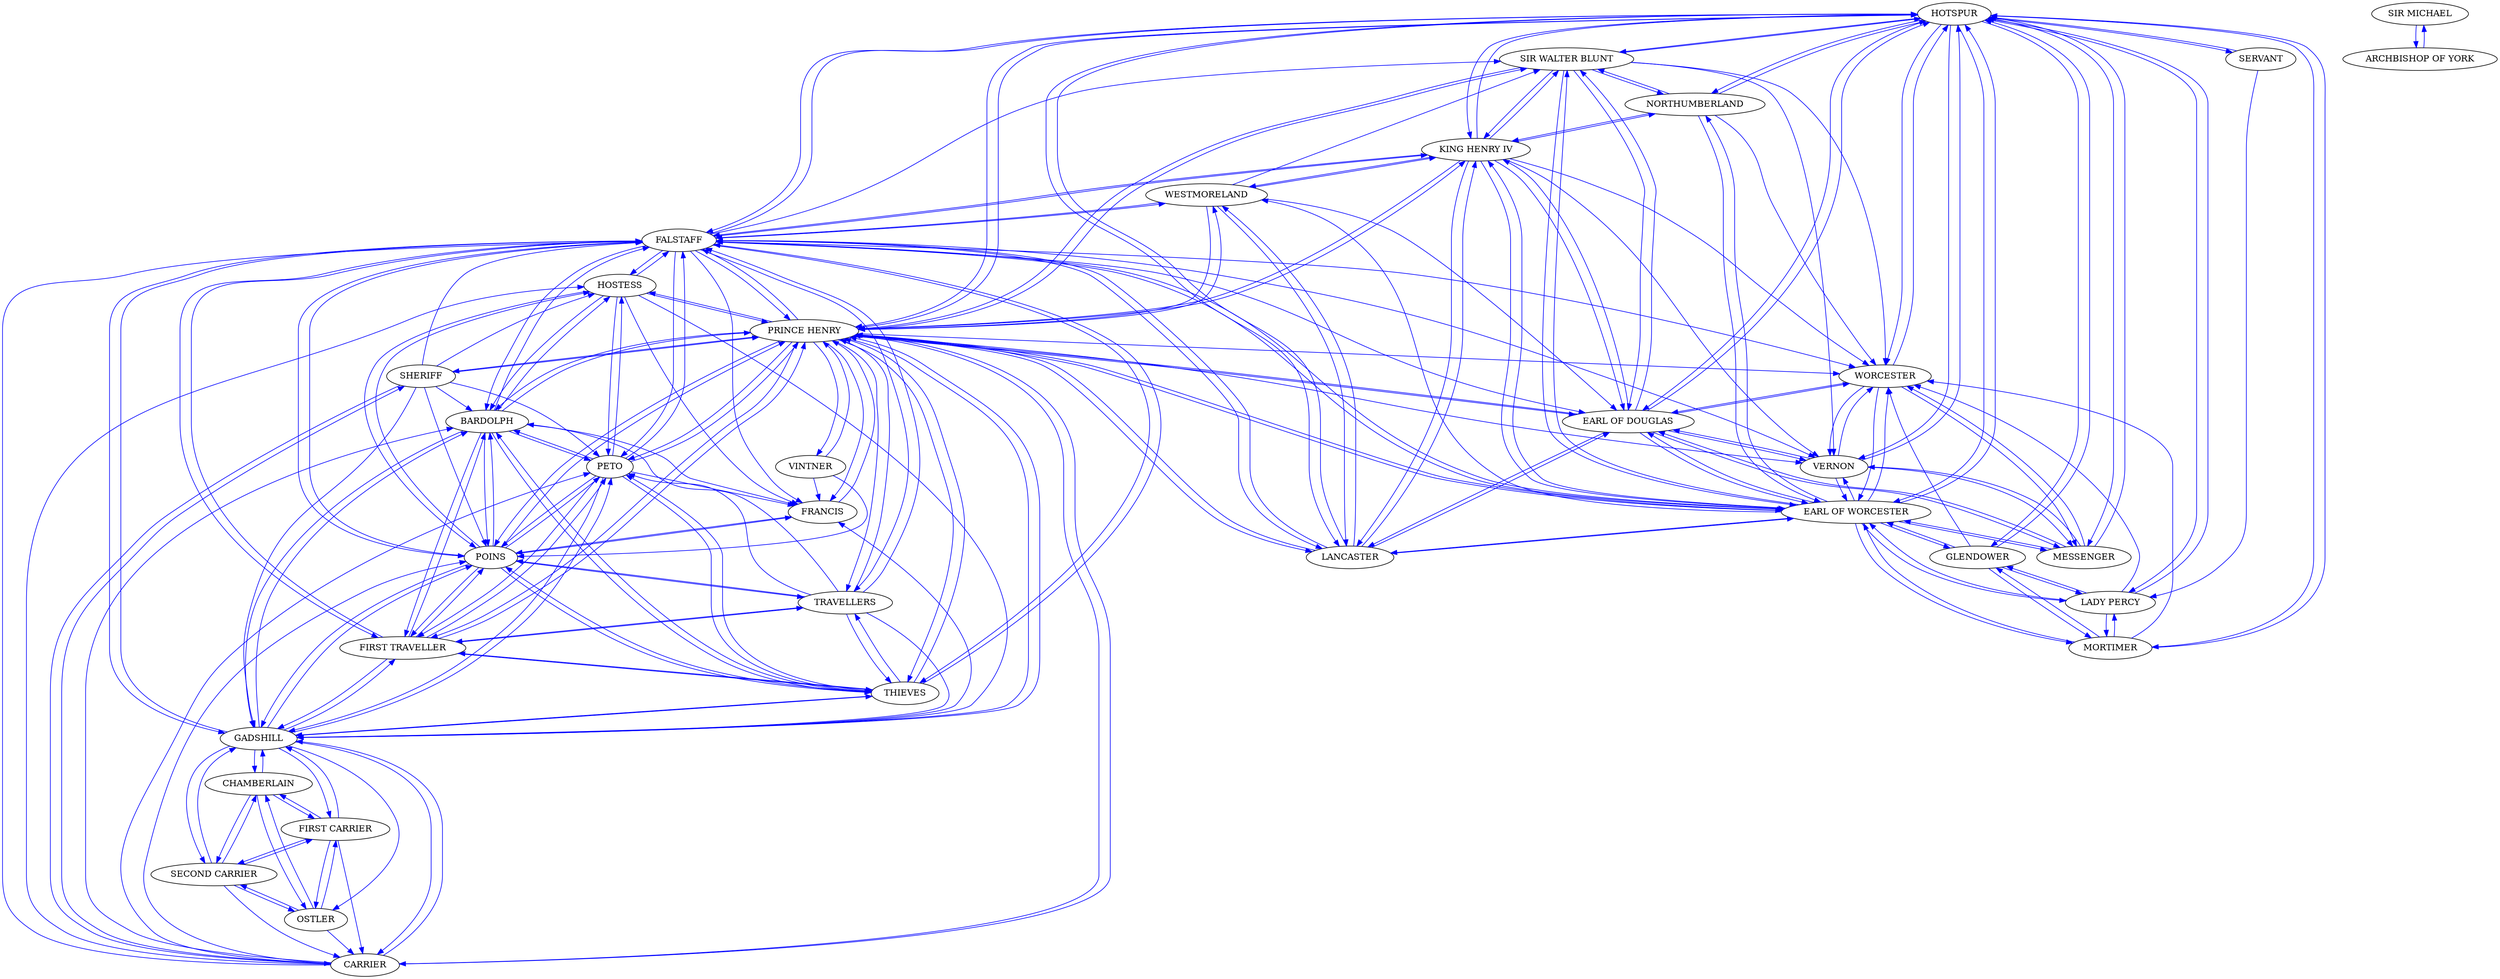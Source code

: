 strict digraph  {
	HOTSPUR -> "SIR WALTER BLUNT"	 [color=blue,
		weight=247];
	HOTSPUR -> WORCESTER	 [color=blue,
		weight=293];
	HOTSPUR -> MORTIMER	 [color=blue,
		weight=104];
	HOTSPUR -> SERVANT	 [color=blue,
		weight=6];
	HOTSPUR -> LANCASTER	 [color=blue,
		weight=16];
	HOTSPUR -> "PRINCE HENRY"	 [color=blue,
		weight=16];
	HOTSPUR -> MESSENGER	 [color=blue,
		weight=87];
	HOTSPUR -> "EARL OF WORCESTER"	 [color=blue,
		weight=465];
	HOTSPUR -> VERNON	 [color=blue,
		weight=138];
	HOTSPUR -> "KING HENRY IV"	 [color=blue,
		weight=62];
	HOTSPUR -> "LADY PERCY"	 [color=blue,
		weight=140];
	HOTSPUR -> GLENDOWER	 [color=blue,
		weight=104];
	HOTSPUR -> "EARL OF DOUGLAS"	 [color=blue,
		weight=214];
	HOTSPUR -> NORTHUMBERLAND	 [color=blue,
		weight=172];
	HOTSPUR -> FALSTAFF	 [color=blue,
		weight=10];
	GADSHILL -> THIEVES	 [color=blue,
		weight=3];
	GADSHILL -> "FIRST TRAVELLER"	 [color=blue,
		weight=3];
	GADSHILL -> "SECOND CARRIER"	 [color=blue,
		weight=38];
	GADSHILL -> OSTLER	 [color=blue,
		weight=38];
	GADSHILL -> "PRINCE HENRY"	 [color=blue,
		weight=6];
	GADSHILL -> CARRIER	 [color=blue,
		weight=5];
	GADSHILL -> POINS	 [color=blue,
		weight=6];
	GADSHILL -> "FIRST CARRIER"	 [color=blue,
		weight=38];
	GADSHILL -> FRANCIS	 [color=blue,
		weight=3];
	GADSHILL -> CHAMBERLAIN	 [color=blue,
		weight=38];
	GADSHILL -> PETO	 [color=blue,
		weight=6];
	GADSHILL -> BARDOLPH	 [color=blue,
		weight=6];
	GADSHILL -> FALSTAFF	 [color=blue,
		weight=6];
	VINTNER -> "PRINCE HENRY"	 [color=blue,
		weight=4];
	VINTNER -> POINS	 [color=blue,
		weight=4];
	VINTNER -> FRANCIS	 [color=blue,
		weight=4];
	THIEVES -> GADSHILL	 [color=blue,
		weight=1];
	THIEVES -> "FIRST TRAVELLER"	 [color=blue,
		weight=1];
	THIEVES -> "PRINCE HENRY"	 [color=blue,
		weight=1];
	THIEVES -> POINS	 [color=blue,
		weight=1];
	THIEVES -> TRAVELLERS	 [color=blue,
		weight=1];
	THIEVES -> PETO	 [color=blue,
		weight=1];
	THIEVES -> BARDOLPH	 [color=blue,
		weight=1];
	THIEVES -> FALSTAFF	 [color=blue,
		weight=1];
	"FIRST TRAVELLER" -> GADSHILL	 [color=blue,
		weight=2];
	"FIRST TRAVELLER" -> THIEVES	 [color=blue,
		weight=2];
	"FIRST TRAVELLER" -> "PRINCE HENRY"	 [color=blue,
		weight=2];
	"FIRST TRAVELLER" -> POINS	 [color=blue,
		weight=2];
	"FIRST TRAVELLER" -> TRAVELLERS	 [color=blue,
		weight=2];
	"FIRST TRAVELLER" -> PETO	 [color=blue,
		weight=2];
	"FIRST TRAVELLER" -> BARDOLPH	 [color=blue,
		weight=2];
	"FIRST TRAVELLER" -> FALSTAFF	 [color=blue,
		weight=2];
	"SIR MICHAEL" -> "ARCHBISHOP OF YORK"	 [color=blue,
		weight=8];
	"SIR WALTER BLUNT" -> HOTSPUR	 [color=blue,
		weight=34];
	"SIR WALTER BLUNT" -> WORCESTER	 [color=blue,
		weight=20];
	"SIR WALTER BLUNT" -> "PRINCE HENRY"	 [color=blue,
		weight=7];
	"SIR WALTER BLUNT" -> "EARL OF WORCESTER"	 [color=blue,
		weight=27];
	"SIR WALTER BLUNT" -> VERNON	 [color=blue,
		weight=20];
	"SIR WALTER BLUNT" -> "KING HENRY IV"	 [color=blue,
		weight=14];
	"SIR WALTER BLUNT" -> "EARL OF DOUGLAS"	 [color=blue,
		weight=27];
	"SIR WALTER BLUNT" -> NORTHUMBERLAND	 [color=blue,
		weight=7];
	WORCESTER -> HOTSPUR	 [color=blue,
		weight=1];
	WORCESTER -> MESSENGER	 [color=blue,
		weight=1];
	WORCESTER -> "EARL OF WORCESTER"	 [color=blue,
		weight=1];
	WORCESTER -> VERNON	 [color=blue,
		weight=1];
	WORCESTER -> "EARL OF DOUGLAS"	 [color=blue,
		weight=1];
	MORTIMER -> HOTSPUR	 [color=blue,
		weight=59];
	MORTIMER -> WORCESTER	 [color=blue,
		weight=60];
	MORTIMER -> "EARL OF WORCESTER"	 [color=blue,
		weight=60];
	MORTIMER -> "LADY PERCY"	 [color=blue,
		weight=60];
	MORTIMER -> GLENDOWER	 [color=blue,
		weight=60];
	SERVANT -> HOTSPUR	 [color=blue,
		weight=3];
	SERVANT -> "LADY PERCY"	 [color=blue,
		weight=3];
	"SECOND CARRIER" -> GADSHILL	 [color=blue,
		weight=6];
	"SECOND CARRIER" -> OSTLER	 [color=blue,
		weight=16];
	"SECOND CARRIER" -> CARRIER	 [color=blue,
		weight=16];
	"SECOND CARRIER" -> "FIRST CARRIER"	 [color=blue,
		weight=16];
	"SECOND CARRIER" -> CHAMBERLAIN	 [color=blue,
		weight=16];
	LANCASTER -> HOTSPUR	 [color=blue,
		weight=3];
	LANCASTER -> "PRINCE HENRY"	 [color=blue,
		weight=8];
	LANCASTER -> WESTMORELAND	 [color=blue,
		weight=5];
	LANCASTER -> "EARL OF WORCESTER"	 [color=blue,
		weight=2];
	LANCASTER -> "KING HENRY IV"	 [color=blue,
		weight=5];
	LANCASTER -> "EARL OF DOUGLAS"	 [color=blue,
		weight=6];
	LANCASTER -> FALSTAFF	 [color=blue,
		weight=3];
	OSTLER -> "SECOND CARRIER"	 [color=blue,
		weight=1];
	OSTLER -> CARRIER	 [color=blue,
		weight=1];
	OSTLER -> "FIRST CARRIER"	 [color=blue,
		weight=1];
	OSTLER -> CHAMBERLAIN	 [color=blue,
		weight=1];
	"PRINCE HENRY" -> HOTSPUR	 [color=blue,
		weight=51];
	"PRINCE HENRY" -> GADSHILL	 [color=blue,
		weight=161];
	"PRINCE HENRY" -> VINTNER	 [color=blue,
		weight=1];
	"PRINCE HENRY" -> THIEVES	 [color=blue,
		weight=27];
	"PRINCE HENRY" -> "FIRST TRAVELLER"	 [color=blue,
		weight=27];
	"PRINCE HENRY" -> "SIR WALTER BLUNT"	 [color=blue,
		weight=82];
	"PRINCE HENRY" -> WORCESTER	 [color=blue,
		weight=19];
	"PRINCE HENRY" -> LANCASTER	 [color=blue,
		weight=123];
	"PRINCE HENRY" -> WESTMORELAND	 [color=blue,
		weight=59];
	"PRINCE HENRY" -> SHERIFF	 [color=blue,
		weight=12];
	"PRINCE HENRY" -> CARRIER	 [color=blue,
		weight=12];
	"PRINCE HENRY" -> POINS	 [color=blue,
		weight=265];
	"PRINCE HENRY" -> TRAVELLERS	 [color=blue,
		weight=12];
	"PRINCE HENRY" -> "EARL OF WORCESTER"	 [color=blue,
		weight=44];
	"PRINCE HENRY" -> FRANCIS	 [color=blue,
		weight=152];
	"PRINCE HENRY" -> VERNON	 [color=blue,
		weight=19];
	"PRINCE HENRY" -> "KING HENRY IV"	 [color=blue,
		weight=116];
	"PRINCE HENRY" -> PETO	 [color=blue,
		weight=194];
	"PRINCE HENRY" -> "EARL OF DOUGLAS"	 [color=blue,
		weight=88];
	"PRINCE HENRY" -> HOSTESS	 [color=blue,
		weight=121];
	"PRINCE HENRY" -> BARDOLPH	 [color=blue,
		weight=192];
	"PRINCE HENRY" -> FALSTAFF	 [color=blue,
		weight=344];
	WESTMORELAND -> "SIR WALTER BLUNT"	 [color=blue,
		weight=33];
	WESTMORELAND -> LANCASTER	 [color=blue,
		weight=34];
	WESTMORELAND -> "PRINCE HENRY"	 [color=blue,
		weight=8];
	WESTMORELAND -> "KING HENRY IV"	 [color=blue,
		weight=34];
	WESTMORELAND -> "EARL OF DOUGLAS"	 [color=blue,
		weight=1];
	WESTMORELAND -> FALSTAFF	 [color=blue,
		weight=7];
	SHERIFF -> GADSHILL	 [color=blue,
		weight=8];
	SHERIFF -> "PRINCE HENRY"	 [color=blue,
		weight=8];
	SHERIFF -> CARRIER	 [color=blue,
		weight=8];
	SHERIFF -> POINS	 [color=blue,
		weight=8];
	SHERIFF -> PETO	 [color=blue,
		weight=8];
	SHERIFF -> HOSTESS	 [color=blue,
		weight=8];
	SHERIFF -> BARDOLPH	 [color=blue,
		weight=8];
	SHERIFF -> FALSTAFF	 [color=blue,
		weight=8];
	CARRIER -> GADSHILL	 [color=blue,
		weight=1];
	CARRIER -> "PRINCE HENRY"	 [color=blue,
		weight=1];
	CARRIER -> SHERIFF	 [color=blue,
		weight=1];
	CARRIER -> POINS	 [color=blue,
		weight=1];
	CARRIER -> PETO	 [color=blue,
		weight=1];
	CARRIER -> HOSTESS	 [color=blue,
		weight=1];
	CARRIER -> BARDOLPH	 [color=blue,
		weight=1];
	CARRIER -> FALSTAFF	 [color=blue,
		weight=1];
	POINS -> GADSHILL	 [color=blue,
		weight=19];
	POINS -> THIEVES	 [color=blue,
		weight=11];
	POINS -> "FIRST TRAVELLER"	 [color=blue,
		weight=11];
	POINS -> "PRINCE HENRY"	 [color=blue,
		weight=79];
	POINS -> TRAVELLERS	 [color=blue,
		weight=3];
	POINS -> FRANCIS	 [color=blue,
		weight=19];
	POINS -> PETO	 [color=blue,
		weight=19];
	POINS -> HOSTESS	 [color=blue,
		weight=1];
	POINS -> BARDOLPH	 [color=blue,
		weight=19];
	POINS -> FALSTAFF	 [color=blue,
		weight=39];
	"FIRST CARRIER" -> GADSHILL	 [color=blue,
		weight=2];
	"FIRST CARRIER" -> "SECOND CARRIER"	 [color=blue,
		weight=20];
	"FIRST CARRIER" -> OSTLER	 [color=blue,
		weight=20];
	"FIRST CARRIER" -> CARRIER	 [color=blue,
		weight=20];
	"FIRST CARRIER" -> CHAMBERLAIN	 [color=blue,
		weight=20];
	MESSENGER -> HOTSPUR	 [color=blue,
		weight=8];
	MESSENGER -> WORCESTER	 [color=blue,
		weight=8];
	MESSENGER -> "EARL OF WORCESTER"	 [color=blue,
		weight=8];
	MESSENGER -> VERNON	 [color=blue,
		weight=2];
	MESSENGER -> "EARL OF DOUGLAS"	 [color=blue,
		weight=8];
	TRAVELLERS -> GADSHILL	 [color=blue,
		weight=2];
	TRAVELLERS -> THIEVES	 [color=blue,
		weight=2];
	TRAVELLERS -> "FIRST TRAVELLER"	 [color=blue,
		weight=2];
	TRAVELLERS -> "PRINCE HENRY"	 [color=blue,
		weight=2];
	TRAVELLERS -> POINS	 [color=blue,
		weight=2];
	TRAVELLERS -> PETO	 [color=blue,
		weight=2];
	TRAVELLERS -> BARDOLPH	 [color=blue,
		weight=2];
	TRAVELLERS -> FALSTAFF	 [color=blue,
		weight=2];
	"EARL OF WORCESTER" -> HOTSPUR	 [color=blue,
		weight=113];
	"EARL OF WORCESTER" -> "SIR WALTER BLUNT"	 [color=blue,
		weight=110];
	"EARL OF WORCESTER" -> WORCESTER	 [color=blue,
		weight=129];
	"EARL OF WORCESTER" -> MORTIMER	 [color=blue,
		weight=16];
	"EARL OF WORCESTER" -> LANCASTER	 [color=blue,
		weight=50];
	"EARL OF WORCESTER" -> "PRINCE HENRY"	 [color=blue,
		weight=50];
	"EARL OF WORCESTER" -> WESTMORELAND	 [color=blue,
		weight=50];
	"EARL OF WORCESTER" -> MESSENGER	 [color=blue,
		weight=21];
	"EARL OF WORCESTER" -> VERNON	 [color=blue,
		weight=88];
	"EARL OF WORCESTER" -> "KING HENRY IV"	 [color=blue,
		weight=54];
	"EARL OF WORCESTER" -> "LADY PERCY"	 [color=blue,
		weight=16];
	"EARL OF WORCESTER" -> GLENDOWER	 [color=blue,
		weight=16];
	"EARL OF WORCESTER" -> "EARL OF DOUGLAS"	 [color=blue,
		weight=59];
	"EARL OF WORCESTER" -> NORTHUMBERLAND	 [color=blue,
		weight=63];
	"EARL OF WORCESTER" -> FALSTAFF	 [color=blue,
		weight=47];
	FRANCIS -> "PRINCE HENRY"	 [color=blue,
		weight=15];
	FRANCIS -> POINS	 [color=blue,
		weight=15];
	VERNON -> HOTSPUR	 [color=blue,
		weight=63];
	VERNON -> WORCESTER	 [color=blue,
		weight=66];
	VERNON -> MESSENGER	 [color=blue,
		weight=25];
	VERNON -> "EARL OF WORCESTER"	 [color=blue,
		weight=66];
	VERNON -> "EARL OF DOUGLAS"	 [color=blue,
		weight=66];
	"KING HENRY IV" -> HOTSPUR	 [color=blue,
		weight=45];
	"KING HENRY IV" -> "SIR WALTER BLUNT"	 [color=blue,
		weight=297];
	"KING HENRY IV" -> WORCESTER	 [color=blue,
		weight=67];
	"KING HENRY IV" -> LANCASTER	 [color=blue,
		weight=166];
	"KING HENRY IV" -> "PRINCE HENRY"	 [color=blue,
		weight=221];
	"KING HENRY IV" -> WESTMORELAND	 [color=blue,
		weight=152];
	"KING HENRY IV" -> "EARL OF WORCESTER"	 [color=blue,
		weight=117];
	"KING HENRY IV" -> VERNON	 [color=blue,
		weight=51];
	"KING HENRY IV" -> "EARL OF DOUGLAS"	 [color=blue,
		weight=19];
	"KING HENRY IV" -> NORTHUMBERLAND	 [color=blue,
		weight=45];
	"KING HENRY IV" -> FALSTAFF	 [color=blue,
		weight=47];
	CHAMBERLAIN -> GADSHILL	 [color=blue,
		weight=17];
	CHAMBERLAIN -> "SECOND CARRIER"	 [color=blue,
		weight=17];
	CHAMBERLAIN -> OSTLER	 [color=blue,
		weight=17];
	CHAMBERLAIN -> "FIRST CARRIER"	 [color=blue,
		weight=17];
	"LADY PERCY" -> HOTSPUR	 [color=blue,
		weight=57];
	"LADY PERCY" -> WORCESTER	 [color=blue,
		weight=10];
	"LADY PERCY" -> MORTIMER	 [color=blue,
		weight=10];
	"LADY PERCY" -> "EARL OF WORCESTER"	 [color=blue,
		weight=10];
	"LADY PERCY" -> GLENDOWER	 [color=blue,
		weight=10];
	PETO -> GADSHILL	 [color=blue,
		weight=14];
	PETO -> THIEVES	 [color=blue,
		weight=1];
	PETO -> "FIRST TRAVELLER"	 [color=blue,
		weight=1];
	PETO -> "PRINCE HENRY"	 [color=blue,
		weight=13];
	PETO -> POINS	 [color=blue,
		weight=14];
	PETO -> FRANCIS	 [color=blue,
		weight=4];
	PETO -> HOSTESS	 [color=blue,
		weight=12];
	PETO -> BARDOLPH	 [color=blue,
		weight=14];
	PETO -> FALSTAFF	 [color=blue,
		weight=14];
	GLENDOWER -> HOTSPUR	 [color=blue,
		weight=75];
	GLENDOWER -> WORCESTER	 [color=blue,
		weight=79];
	GLENDOWER -> MORTIMER	 [color=blue,
		weight=79];
	GLENDOWER -> "EARL OF WORCESTER"	 [color=blue,
		weight=79];
	GLENDOWER -> "LADY PERCY"	 [color=blue,
		weight=79];
	"EARL OF DOUGLAS" -> HOTSPUR	 [color=blue,
		weight=38];
	"EARL OF DOUGLAS" -> "SIR WALTER BLUNT"	 [color=blue,
		weight=15];
	"EARL OF DOUGLAS" -> WORCESTER	 [color=blue,
		weight=23];
	"EARL OF DOUGLAS" -> LANCASTER	 [color=blue,
		weight=8];
	"EARL OF DOUGLAS" -> "PRINCE HENRY"	 [color=blue,
		weight=8];
	"EARL OF DOUGLAS" -> MESSENGER	 [color=blue,
		weight=10];
	"EARL OF DOUGLAS" -> "EARL OF WORCESTER"	 [color=blue,
		weight=23];
	"EARL OF DOUGLAS" -> VERNON	 [color=blue,
		weight=13];
	"EARL OF DOUGLAS" -> "KING HENRY IV"	 [color=blue,
		weight=8];
	NORTHUMBERLAND -> HOTSPUR	 [color=blue,
		weight=26];
	NORTHUMBERLAND -> "SIR WALTER BLUNT"	 [color=blue,
		weight=26];
	NORTHUMBERLAND -> WORCESTER	 [color=blue,
		weight=1];
	NORTHUMBERLAND -> "EARL OF WORCESTER"	 [color=blue,
		weight=26];
	NORTHUMBERLAND -> "KING HENRY IV"	 [color=blue,
		weight=8];
	HOSTESS -> GADSHILL	 [color=blue,
		weight=12];
	HOSTESS -> "PRINCE HENRY"	 [color=blue,
		weight=31];
	HOSTESS -> POINS	 [color=blue,
		weight=12];
	HOSTESS -> FRANCIS	 [color=blue,
		weight=9];
	HOSTESS -> PETO	 [color=blue,
		weight=31];
	HOSTESS -> BARDOLPH	 [color=blue,
		weight=49];
	HOSTESS -> FALSTAFF	 [color=blue,
		weight=49];
	BARDOLPH -> GADSHILL	 [color=blue,
		weight=15];
	BARDOLPH -> THIEVES	 [color=blue,
		weight=3];
	BARDOLPH -> "FIRST TRAVELLER"	 [color=blue,
		weight=3];
	BARDOLPH -> "PRINCE HENRY"	 [color=blue,
		weight=22];
	BARDOLPH -> POINS	 [color=blue,
		weight=15];
	BARDOLPH -> FRANCIS	 [color=blue,
		weight=10];
	BARDOLPH -> PETO	 [color=blue,
		weight=19];
	BARDOLPH -> HOSTESS	 [color=blue,
		weight=14];
	BARDOLPH -> FALSTAFF	 [color=blue,
		weight=28];
	FALSTAFF -> HOTSPUR	 [color=blue,
		weight=40];
	FALSTAFF -> GADSHILL	 [color=blue,
		weight=242];
	FALSTAFF -> THIEVES	 [color=blue,
		weight=54];
	FALSTAFF -> "FIRST TRAVELLER"	 [color=blue,
		weight=54];
	FALSTAFF -> "SIR WALTER BLUNT"	 [color=blue,
		weight=41];
	FALSTAFF -> WORCESTER	 [color=blue,
		weight=1];
	FALSTAFF -> LANCASTER	 [color=blue,
		weight=55];
	FALSTAFF -> "PRINCE HENRY"	 [color=blue,
		weight=515];
	FALSTAFF -> WESTMORELAND	 [color=blue,
		weight=36];
	FALSTAFF -> POINS	 [color=blue,
		weight=295];
	FALSTAFF -> TRAVELLERS	 [color=blue,
		weight=11];
	FALSTAFF -> "EARL OF WORCESTER"	 [color=blue,
		weight=19];
	FALSTAFF -> FRANCIS	 [color=blue,
		weight=211];
	FALSTAFF -> VERNON	 [color=blue,
		weight=1];
	FALSTAFF -> "KING HENRY IV"	 [color=blue,
		weight=19];
	FALSTAFF -> PETO	 [color=blue,
		weight=293];
	FALSTAFF -> "EARL OF DOUGLAS"	 [color=blue,
		weight=62];
	FALSTAFF -> HOSTESS	 [color=blue,
		weight=177];
	FALSTAFF -> BARDOLPH	 [color=blue,
		weight=364];
	"ARCHBISHOP OF YORK" -> "SIR MICHAEL"	 [color=blue,
		weight=34];
}
